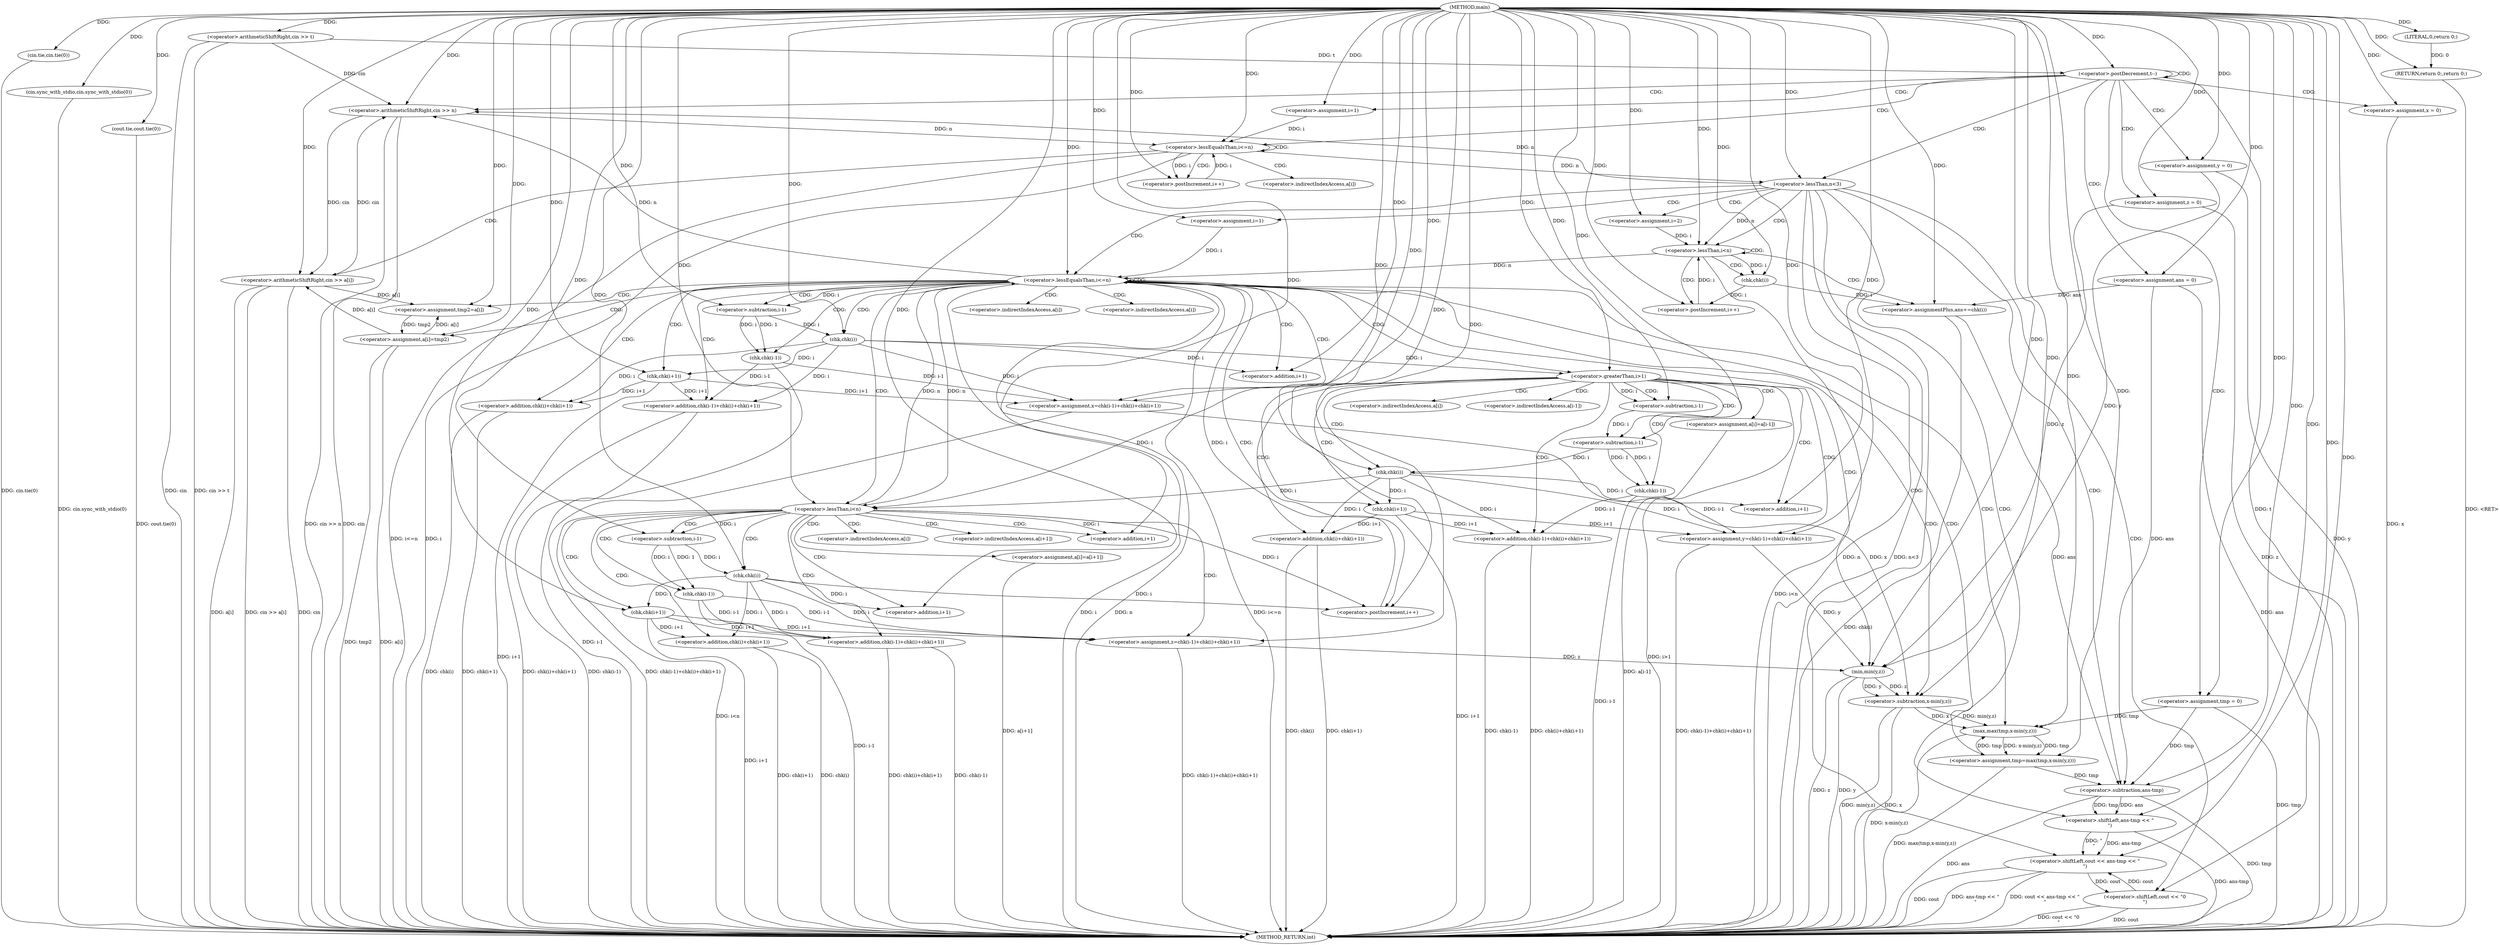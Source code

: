 digraph "main" {  
"1000161" [label = "(METHOD,main)" ]
"1000348" [label = "(METHOD_RETURN,int)" ]
"1000163" [label = "(cin.tie,cin.tie(0))" ]
"1000165" [label = "(cin.sync_with_stdio,cin.sync_with_stdio(0))" ]
"1000167" [label = "(cout.tie,cout.tie(0))" ]
"1000170" [label = "(<operator>.arithmeticShiftRight,cin >> t)" ]
"1000346" [label = "(RETURN,return 0;,return 0;)" ]
"1000174" [label = "(<operator>.postDecrement,t--)" ]
"1000347" [label = "(LITERAL,0,return 0;)" ]
"1000178" [label = "(<operator>.assignment,tmp = 0)" ]
"1000183" [label = "(<operator>.assignment,ans = 0)" ]
"1000187" [label = "(<operator>.assignment,x = 0)" ]
"1000191" [label = "(<operator>.assignment,y = 0)" ]
"1000195" [label = "(<operator>.assignment,z = 0)" ]
"1000198" [label = "(<operator>.arithmeticShiftRight,cin >> n)" ]
"1000203" [label = "(<operator>.assignment,i=1)" ]
"1000206" [label = "(<operator>.lessEqualsThan,i<=n)" ]
"1000209" [label = "(<operator>.postIncrement,i++)" ]
"1000211" [label = "(<operator>.arithmeticShiftRight,cin >> a[i])" ]
"1000217" [label = "(<operator>.lessThan,n<3)" ]
"1000220" [label = "(<operator>.shiftLeft,cout << \"0\n\")" ]
"1000339" [label = "(<operator>.shiftLeft,cout << ans-tmp << \"\n\")" ]
"1000227" [label = "(<operator>.assignment,i=2)" ]
"1000230" [label = "(<operator>.lessThan,i<n)" ]
"1000233" [label = "(<operator>.postIncrement,i++)" ]
"1000235" [label = "(<operator>.assignmentPlus,ans+=chk(i))" ]
"1000241" [label = "(<operator>.assignment,i=1)" ]
"1000244" [label = "(<operator>.lessEqualsThan,i<=n)" ]
"1000247" [label = "(<operator>.postIncrement,i++)" ]
"1000250" [label = "(<operator>.assignment,tmp2=a[i])" ]
"1000255" [label = "(<operator>.assignment,x=chk(i-1)+chk(i)+chk(i+1))" ]
"1000325" [label = "(<operator>.assignment,tmp=max(tmp,x-min(y,z)))" ]
"1000334" [label = "(<operator>.assignment,a[i]=tmp2)" ]
"1000341" [label = "(<operator>.shiftLeft,ans-tmp << \"\n\")" ]
"1000237" [label = "(chk,chk(i))" ]
"1000270" [label = "(<operator>.greaterThan,i>1)" ]
"1000298" [label = "(<operator>.lessThan,i<n)" ]
"1000342" [label = "(<operator>.subtraction,ans-tmp)" ]
"1000257" [label = "(<operator>.addition,chk(i-1)+chk(i)+chk(i+1))" ]
"1000274" [label = "(<operator>.assignment,a[i]=a[i-1])" ]
"1000283" [label = "(<operator>.assignment,y=chk(i-1)+chk(i)+chk(i+1))" ]
"1000302" [label = "(<operator>.assignment,a[i]=a[i+1])" ]
"1000311" [label = "(<operator>.assignment,z=chk(i-1)+chk(i)+chk(i+1))" ]
"1000327" [label = "(max,max(tmp,x-min(y,z)))" ]
"1000258" [label = "(chk,chk(i-1))" ]
"1000262" [label = "(<operator>.addition,chk(i)+chk(i+1))" ]
"1000329" [label = "(<operator>.subtraction,x-min(y,z))" ]
"1000259" [label = "(<operator>.subtraction,i-1)" ]
"1000263" [label = "(chk,chk(i))" ]
"1000265" [label = "(chk,chk(i+1))" ]
"1000285" [label = "(<operator>.addition,chk(i-1)+chk(i)+chk(i+1))" ]
"1000313" [label = "(<operator>.addition,chk(i-1)+chk(i)+chk(i+1))" ]
"1000331" [label = "(min,min(y,z))" ]
"1000266" [label = "(<operator>.addition,i+1)" ]
"1000280" [label = "(<operator>.subtraction,i-1)" ]
"1000286" [label = "(chk,chk(i-1))" ]
"1000290" [label = "(<operator>.addition,chk(i)+chk(i+1))" ]
"1000308" [label = "(<operator>.addition,i+1)" ]
"1000314" [label = "(chk,chk(i-1))" ]
"1000318" [label = "(<operator>.addition,chk(i)+chk(i+1))" ]
"1000287" [label = "(<operator>.subtraction,i-1)" ]
"1000291" [label = "(chk,chk(i))" ]
"1000293" [label = "(chk,chk(i+1))" ]
"1000315" [label = "(<operator>.subtraction,i-1)" ]
"1000319" [label = "(chk,chk(i))" ]
"1000321" [label = "(chk,chk(i+1))" ]
"1000294" [label = "(<operator>.addition,i+1)" ]
"1000322" [label = "(<operator>.addition,i+1)" ]
"1000213" [label = "(<operator>.indirectIndexAccess,a[i])" ]
"1000252" [label = "(<operator>.indirectIndexAccess,a[i])" ]
"1000335" [label = "(<operator>.indirectIndexAccess,a[i])" ]
"1000275" [label = "(<operator>.indirectIndexAccess,a[i])" ]
"1000278" [label = "(<operator>.indirectIndexAccess,a[i-1])" ]
"1000303" [label = "(<operator>.indirectIndexAccess,a[i])" ]
"1000306" [label = "(<operator>.indirectIndexAccess,a[i+1])" ]
  "1000346" -> "1000348"  [ label = "DDG: <RET>"] 
  "1000163" -> "1000348"  [ label = "DDG: cin.tie(0)"] 
  "1000165" -> "1000348"  [ label = "DDG: cin.sync_with_stdio(0)"] 
  "1000167" -> "1000348"  [ label = "DDG: cout.tie(0)"] 
  "1000170" -> "1000348"  [ label = "DDG: cin"] 
  "1000170" -> "1000348"  [ label = "DDG: cin >> t"] 
  "1000174" -> "1000348"  [ label = "DDG: t"] 
  "1000178" -> "1000348"  [ label = "DDG: tmp"] 
  "1000183" -> "1000348"  [ label = "DDG: ans"] 
  "1000187" -> "1000348"  [ label = "DDG: x"] 
  "1000191" -> "1000348"  [ label = "DDG: y"] 
  "1000195" -> "1000348"  [ label = "DDG: z"] 
  "1000198" -> "1000348"  [ label = "DDG: cin"] 
  "1000198" -> "1000348"  [ label = "DDG: cin >> n"] 
  "1000206" -> "1000348"  [ label = "DDG: i"] 
  "1000206" -> "1000348"  [ label = "DDG: i<=n"] 
  "1000217" -> "1000348"  [ label = "DDG: n"] 
  "1000217" -> "1000348"  [ label = "DDG: n<3"] 
  "1000230" -> "1000348"  [ label = "DDG: i<n"] 
  "1000244" -> "1000348"  [ label = "DDG: i"] 
  "1000244" -> "1000348"  [ label = "DDG: n"] 
  "1000244" -> "1000348"  [ label = "DDG: i<=n"] 
  "1000339" -> "1000348"  [ label = "DDG: cout"] 
  "1000342" -> "1000348"  [ label = "DDG: ans"] 
  "1000342" -> "1000348"  [ label = "DDG: tmp"] 
  "1000341" -> "1000348"  [ label = "DDG: ans-tmp"] 
  "1000339" -> "1000348"  [ label = "DDG: ans-tmp << \"\n\""] 
  "1000339" -> "1000348"  [ label = "DDG: cout << ans-tmp << \"\n\""] 
  "1000258" -> "1000348"  [ label = "DDG: i-1"] 
  "1000257" -> "1000348"  [ label = "DDG: chk(i-1)"] 
  "1000262" -> "1000348"  [ label = "DDG: chk(i)"] 
  "1000265" -> "1000348"  [ label = "DDG: i+1"] 
  "1000262" -> "1000348"  [ label = "DDG: chk(i+1)"] 
  "1000257" -> "1000348"  [ label = "DDG: chk(i)+chk(i+1)"] 
  "1000255" -> "1000348"  [ label = "DDG: chk(i-1)+chk(i)+chk(i+1)"] 
  "1000270" -> "1000348"  [ label = "DDG: i>1"] 
  "1000274" -> "1000348"  [ label = "DDG: a[i-1]"] 
  "1000286" -> "1000348"  [ label = "DDG: i-1"] 
  "1000285" -> "1000348"  [ label = "DDG: chk(i-1)"] 
  "1000290" -> "1000348"  [ label = "DDG: chk(i)"] 
  "1000293" -> "1000348"  [ label = "DDG: i+1"] 
  "1000290" -> "1000348"  [ label = "DDG: chk(i+1)"] 
  "1000285" -> "1000348"  [ label = "DDG: chk(i)+chk(i+1)"] 
  "1000283" -> "1000348"  [ label = "DDG: chk(i-1)+chk(i)+chk(i+1)"] 
  "1000298" -> "1000348"  [ label = "DDG: i<n"] 
  "1000302" -> "1000348"  [ label = "DDG: a[i+1]"] 
  "1000314" -> "1000348"  [ label = "DDG: i-1"] 
  "1000313" -> "1000348"  [ label = "DDG: chk(i-1)"] 
  "1000318" -> "1000348"  [ label = "DDG: chk(i)"] 
  "1000321" -> "1000348"  [ label = "DDG: i+1"] 
  "1000318" -> "1000348"  [ label = "DDG: chk(i+1)"] 
  "1000313" -> "1000348"  [ label = "DDG: chk(i)+chk(i+1)"] 
  "1000311" -> "1000348"  [ label = "DDG: chk(i-1)+chk(i)+chk(i+1)"] 
  "1000329" -> "1000348"  [ label = "DDG: x"] 
  "1000331" -> "1000348"  [ label = "DDG: y"] 
  "1000331" -> "1000348"  [ label = "DDG: z"] 
  "1000329" -> "1000348"  [ label = "DDG: min(y,z)"] 
  "1000327" -> "1000348"  [ label = "DDG: x-min(y,z)"] 
  "1000325" -> "1000348"  [ label = "DDG: max(tmp,x-min(y,z))"] 
  "1000334" -> "1000348"  [ label = "DDG: a[i]"] 
  "1000334" -> "1000348"  [ label = "DDG: tmp2"] 
  "1000235" -> "1000348"  [ label = "DDG: chk(i)"] 
  "1000220" -> "1000348"  [ label = "DDG: cout"] 
  "1000220" -> "1000348"  [ label = "DDG: cout << \"0\n\""] 
  "1000211" -> "1000348"  [ label = "DDG: cin"] 
  "1000211" -> "1000348"  [ label = "DDG: a[i]"] 
  "1000211" -> "1000348"  [ label = "DDG: cin >> a[i]"] 
  "1000347" -> "1000346"  [ label = "DDG: 0"] 
  "1000161" -> "1000346"  [ label = "DDG: "] 
  "1000161" -> "1000163"  [ label = "DDG: "] 
  "1000161" -> "1000165"  [ label = "DDG: "] 
  "1000161" -> "1000167"  [ label = "DDG: "] 
  "1000161" -> "1000170"  [ label = "DDG: "] 
  "1000161" -> "1000347"  [ label = "DDG: "] 
  "1000170" -> "1000174"  [ label = "DDG: t"] 
  "1000161" -> "1000174"  [ label = "DDG: "] 
  "1000161" -> "1000178"  [ label = "DDG: "] 
  "1000161" -> "1000183"  [ label = "DDG: "] 
  "1000161" -> "1000187"  [ label = "DDG: "] 
  "1000161" -> "1000191"  [ label = "DDG: "] 
  "1000161" -> "1000195"  [ label = "DDG: "] 
  "1000170" -> "1000198"  [ label = "DDG: cin"] 
  "1000211" -> "1000198"  [ label = "DDG: cin"] 
  "1000161" -> "1000198"  [ label = "DDG: "] 
  "1000217" -> "1000198"  [ label = "DDG: n"] 
  "1000244" -> "1000198"  [ label = "DDG: n"] 
  "1000161" -> "1000203"  [ label = "DDG: "] 
  "1000203" -> "1000206"  [ label = "DDG: i"] 
  "1000209" -> "1000206"  [ label = "DDG: i"] 
  "1000161" -> "1000206"  [ label = "DDG: "] 
  "1000198" -> "1000206"  [ label = "DDG: n"] 
  "1000206" -> "1000209"  [ label = "DDG: i"] 
  "1000161" -> "1000209"  [ label = "DDG: "] 
  "1000198" -> "1000211"  [ label = "DDG: cin"] 
  "1000161" -> "1000211"  [ label = "DDG: "] 
  "1000334" -> "1000211"  [ label = "DDG: a[i]"] 
  "1000206" -> "1000217"  [ label = "DDG: n"] 
  "1000161" -> "1000217"  [ label = "DDG: "] 
  "1000339" -> "1000220"  [ label = "DDG: cout"] 
  "1000161" -> "1000220"  [ label = "DDG: "] 
  "1000161" -> "1000227"  [ label = "DDG: "] 
  "1000237" -> "1000235"  [ label = "DDG: i"] 
  "1000161" -> "1000241"  [ label = "DDG: "] 
  "1000220" -> "1000339"  [ label = "DDG: cout"] 
  "1000161" -> "1000339"  [ label = "DDG: "] 
  "1000341" -> "1000339"  [ label = "DDG: \"\n\""] 
  "1000341" -> "1000339"  [ label = "DDG: ans-tmp"] 
  "1000227" -> "1000230"  [ label = "DDG: i"] 
  "1000233" -> "1000230"  [ label = "DDG: i"] 
  "1000161" -> "1000230"  [ label = "DDG: "] 
  "1000217" -> "1000230"  [ label = "DDG: n"] 
  "1000237" -> "1000233"  [ label = "DDG: i"] 
  "1000161" -> "1000233"  [ label = "DDG: "] 
  "1000183" -> "1000235"  [ label = "DDG: ans"] 
  "1000161" -> "1000235"  [ label = "DDG: "] 
  "1000241" -> "1000244"  [ label = "DDG: i"] 
  "1000247" -> "1000244"  [ label = "DDG: i"] 
  "1000161" -> "1000244"  [ label = "DDG: "] 
  "1000230" -> "1000244"  [ label = "DDG: n"] 
  "1000298" -> "1000244"  [ label = "DDG: n"] 
  "1000298" -> "1000247"  [ label = "DDG: i"] 
  "1000161" -> "1000247"  [ label = "DDG: "] 
  "1000319" -> "1000247"  [ label = "DDG: i"] 
  "1000334" -> "1000250"  [ label = "DDG: a[i]"] 
  "1000211" -> "1000250"  [ label = "DDG: a[i]"] 
  "1000263" -> "1000255"  [ label = "DDG: i"] 
  "1000265" -> "1000255"  [ label = "DDG: i+1"] 
  "1000258" -> "1000255"  [ label = "DDG: i-1"] 
  "1000327" -> "1000325"  [ label = "DDG: tmp"] 
  "1000327" -> "1000325"  [ label = "DDG: x-min(y,z)"] 
  "1000250" -> "1000334"  [ label = "DDG: tmp2"] 
  "1000161" -> "1000334"  [ label = "DDG: "] 
  "1000342" -> "1000341"  [ label = "DDG: tmp"] 
  "1000342" -> "1000341"  [ label = "DDG: ans"] 
  "1000161" -> "1000341"  [ label = "DDG: "] 
  "1000230" -> "1000237"  [ label = "DDG: i"] 
  "1000161" -> "1000237"  [ label = "DDG: "] 
  "1000161" -> "1000250"  [ label = "DDG: "] 
  "1000161" -> "1000255"  [ label = "DDG: "] 
  "1000161" -> "1000325"  [ label = "DDG: "] 
  "1000183" -> "1000342"  [ label = "DDG: ans"] 
  "1000235" -> "1000342"  [ label = "DDG: ans"] 
  "1000161" -> "1000342"  [ label = "DDG: "] 
  "1000178" -> "1000342"  [ label = "DDG: tmp"] 
  "1000325" -> "1000342"  [ label = "DDG: tmp"] 
  "1000258" -> "1000257"  [ label = "DDG: i-1"] 
  "1000263" -> "1000257"  [ label = "DDG: i"] 
  "1000265" -> "1000257"  [ label = "DDG: i+1"] 
  "1000161" -> "1000270"  [ label = "DDG: "] 
  "1000263" -> "1000270"  [ label = "DDG: i"] 
  "1000291" -> "1000283"  [ label = "DDG: i"] 
  "1000293" -> "1000283"  [ label = "DDG: i+1"] 
  "1000286" -> "1000283"  [ label = "DDG: i-1"] 
  "1000270" -> "1000298"  [ label = "DDG: i"] 
  "1000161" -> "1000298"  [ label = "DDG: "] 
  "1000291" -> "1000298"  [ label = "DDG: i"] 
  "1000244" -> "1000298"  [ label = "DDG: n"] 
  "1000321" -> "1000311"  [ label = "DDG: i+1"] 
  "1000319" -> "1000311"  [ label = "DDG: i"] 
  "1000314" -> "1000311"  [ label = "DDG: i-1"] 
  "1000178" -> "1000327"  [ label = "DDG: tmp"] 
  "1000325" -> "1000327"  [ label = "DDG: tmp"] 
  "1000161" -> "1000327"  [ label = "DDG: "] 
  "1000329" -> "1000327"  [ label = "DDG: min(y,z)"] 
  "1000329" -> "1000327"  [ label = "DDG: x"] 
  "1000259" -> "1000258"  [ label = "DDG: 1"] 
  "1000259" -> "1000258"  [ label = "DDG: i"] 
  "1000263" -> "1000262"  [ label = "DDG: i"] 
  "1000265" -> "1000262"  [ label = "DDG: i+1"] 
  "1000161" -> "1000283"  [ label = "DDG: "] 
  "1000161" -> "1000311"  [ label = "DDG: "] 
  "1000255" -> "1000329"  [ label = "DDG: x"] 
  "1000161" -> "1000329"  [ label = "DDG: "] 
  "1000331" -> "1000329"  [ label = "DDG: z"] 
  "1000331" -> "1000329"  [ label = "DDG: y"] 
  "1000244" -> "1000259"  [ label = "DDG: i"] 
  "1000161" -> "1000259"  [ label = "DDG: "] 
  "1000259" -> "1000263"  [ label = "DDG: i"] 
  "1000161" -> "1000263"  [ label = "DDG: "] 
  "1000263" -> "1000265"  [ label = "DDG: i"] 
  "1000161" -> "1000265"  [ label = "DDG: "] 
  "1000286" -> "1000285"  [ label = "DDG: i-1"] 
  "1000291" -> "1000285"  [ label = "DDG: i"] 
  "1000293" -> "1000285"  [ label = "DDG: i+1"] 
  "1000314" -> "1000313"  [ label = "DDG: i-1"] 
  "1000321" -> "1000313"  [ label = "DDG: i+1"] 
  "1000319" -> "1000313"  [ label = "DDG: i"] 
  "1000191" -> "1000331"  [ label = "DDG: y"] 
  "1000283" -> "1000331"  [ label = "DDG: y"] 
  "1000161" -> "1000331"  [ label = "DDG: "] 
  "1000195" -> "1000331"  [ label = "DDG: z"] 
  "1000311" -> "1000331"  [ label = "DDG: z"] 
  "1000263" -> "1000266"  [ label = "DDG: i"] 
  "1000161" -> "1000266"  [ label = "DDG: "] 
  "1000270" -> "1000280"  [ label = "DDG: i"] 
  "1000161" -> "1000280"  [ label = "DDG: "] 
  "1000287" -> "1000286"  [ label = "DDG: i"] 
  "1000287" -> "1000286"  [ label = "DDG: 1"] 
  "1000291" -> "1000290"  [ label = "DDG: i"] 
  "1000293" -> "1000290"  [ label = "DDG: i+1"] 
  "1000298" -> "1000308"  [ label = "DDG: i"] 
  "1000161" -> "1000308"  [ label = "DDG: "] 
  "1000315" -> "1000314"  [ label = "DDG: 1"] 
  "1000315" -> "1000314"  [ label = "DDG: i"] 
  "1000319" -> "1000318"  [ label = "DDG: i"] 
  "1000321" -> "1000318"  [ label = "DDG: i+1"] 
  "1000280" -> "1000287"  [ label = "DDG: i"] 
  "1000161" -> "1000287"  [ label = "DDG: "] 
  "1000287" -> "1000291"  [ label = "DDG: i"] 
  "1000161" -> "1000291"  [ label = "DDG: "] 
  "1000291" -> "1000293"  [ label = "DDG: i"] 
  "1000161" -> "1000293"  [ label = "DDG: "] 
  "1000161" -> "1000315"  [ label = "DDG: "] 
  "1000298" -> "1000315"  [ label = "DDG: i"] 
  "1000315" -> "1000319"  [ label = "DDG: i"] 
  "1000161" -> "1000319"  [ label = "DDG: "] 
  "1000161" -> "1000321"  [ label = "DDG: "] 
  "1000319" -> "1000321"  [ label = "DDG: i"] 
  "1000291" -> "1000294"  [ label = "DDG: i"] 
  "1000161" -> "1000294"  [ label = "DDG: "] 
  "1000319" -> "1000322"  [ label = "DDG: i"] 
  "1000161" -> "1000322"  [ label = "DDG: "] 
  "1000174" -> "1000174"  [ label = "CDG: "] 
  "1000174" -> "1000191"  [ label = "CDG: "] 
  "1000174" -> "1000183"  [ label = "CDG: "] 
  "1000174" -> "1000206"  [ label = "CDG: "] 
  "1000174" -> "1000217"  [ label = "CDG: "] 
  "1000174" -> "1000198"  [ label = "CDG: "] 
  "1000174" -> "1000187"  [ label = "CDG: "] 
  "1000174" -> "1000195"  [ label = "CDG: "] 
  "1000174" -> "1000178"  [ label = "CDG: "] 
  "1000174" -> "1000203"  [ label = "CDG: "] 
  "1000206" -> "1000211"  [ label = "CDG: "] 
  "1000206" -> "1000206"  [ label = "CDG: "] 
  "1000206" -> "1000213"  [ label = "CDG: "] 
  "1000206" -> "1000209"  [ label = "CDG: "] 
  "1000217" -> "1000227"  [ label = "CDG: "] 
  "1000217" -> "1000244"  [ label = "CDG: "] 
  "1000217" -> "1000220"  [ label = "CDG: "] 
  "1000217" -> "1000339"  [ label = "CDG: "] 
  "1000217" -> "1000341"  [ label = "CDG: "] 
  "1000217" -> "1000342"  [ label = "CDG: "] 
  "1000217" -> "1000230"  [ label = "CDG: "] 
  "1000217" -> "1000241"  [ label = "CDG: "] 
  "1000230" -> "1000233"  [ label = "CDG: "] 
  "1000230" -> "1000235"  [ label = "CDG: "] 
  "1000230" -> "1000230"  [ label = "CDG: "] 
  "1000230" -> "1000237"  [ label = "CDG: "] 
  "1000244" -> "1000258"  [ label = "CDG: "] 
  "1000244" -> "1000255"  [ label = "CDG: "] 
  "1000244" -> "1000298"  [ label = "CDG: "] 
  "1000244" -> "1000244"  [ label = "CDG: "] 
  "1000244" -> "1000259"  [ label = "CDG: "] 
  "1000244" -> "1000329"  [ label = "CDG: "] 
  "1000244" -> "1000250"  [ label = "CDG: "] 
  "1000244" -> "1000334"  [ label = "CDG: "] 
  "1000244" -> "1000270"  [ label = "CDG: "] 
  "1000244" -> "1000247"  [ label = "CDG: "] 
  "1000244" -> "1000265"  [ label = "CDG: "] 
  "1000244" -> "1000263"  [ label = "CDG: "] 
  "1000244" -> "1000266"  [ label = "CDG: "] 
  "1000244" -> "1000262"  [ label = "CDG: "] 
  "1000244" -> "1000335"  [ label = "CDG: "] 
  "1000244" -> "1000331"  [ label = "CDG: "] 
  "1000244" -> "1000252"  [ label = "CDG: "] 
  "1000244" -> "1000327"  [ label = "CDG: "] 
  "1000244" -> "1000257"  [ label = "CDG: "] 
  "1000244" -> "1000325"  [ label = "CDG: "] 
  "1000270" -> "1000294"  [ label = "CDG: "] 
  "1000270" -> "1000285"  [ label = "CDG: "] 
  "1000270" -> "1000293"  [ label = "CDG: "] 
  "1000270" -> "1000291"  [ label = "CDG: "] 
  "1000270" -> "1000274"  [ label = "CDG: "] 
  "1000270" -> "1000286"  [ label = "CDG: "] 
  "1000270" -> "1000290"  [ label = "CDG: "] 
  "1000270" -> "1000283"  [ label = "CDG: "] 
  "1000270" -> "1000280"  [ label = "CDG: "] 
  "1000270" -> "1000278"  [ label = "CDG: "] 
  "1000270" -> "1000287"  [ label = "CDG: "] 
  "1000270" -> "1000275"  [ label = "CDG: "] 
  "1000298" -> "1000315"  [ label = "CDG: "] 
  "1000298" -> "1000302"  [ label = "CDG: "] 
  "1000298" -> "1000321"  [ label = "CDG: "] 
  "1000298" -> "1000313"  [ label = "CDG: "] 
  "1000298" -> "1000318"  [ label = "CDG: "] 
  "1000298" -> "1000308"  [ label = "CDG: "] 
  "1000298" -> "1000314"  [ label = "CDG: "] 
  "1000298" -> "1000311"  [ label = "CDG: "] 
  "1000298" -> "1000303"  [ label = "CDG: "] 
  "1000298" -> "1000306"  [ label = "CDG: "] 
  "1000298" -> "1000319"  [ label = "CDG: "] 
  "1000298" -> "1000322"  [ label = "CDG: "] 
}
